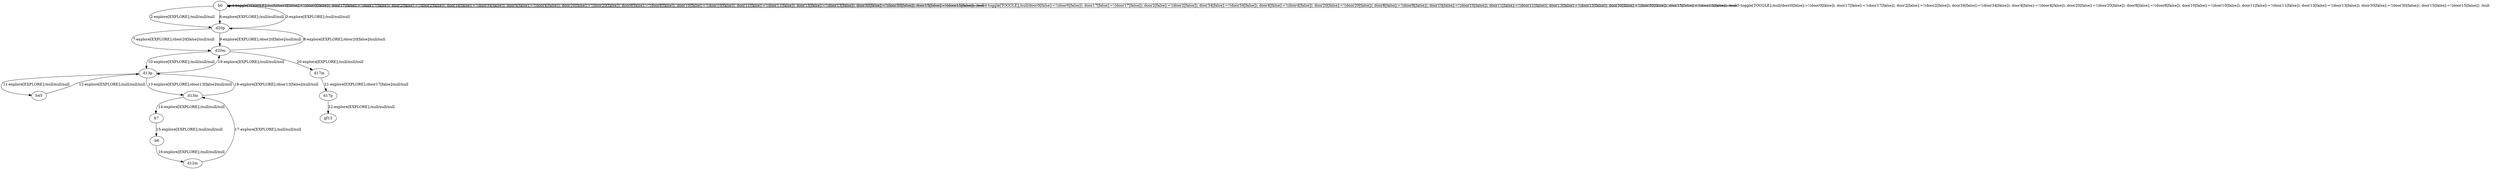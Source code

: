 # Total number of goals covered by this test: 1
# d12m --> d13m

digraph g {
"b0" -> "b0" [label = "1-toggle[TOGGLE];/null/door0[false]:=!(door0[false]); door17[false]:=!(door17[false]); door2[false]:=!(door2[false]); door34[false]:=!(door34[false]); door4[false]:=!(door4[false]); door20[false]:=!(door20[false]); door8[false]:=!(door8[false]); door10[false]:=!(door10[false]); door11[false]:=!(door11[false]); door13[false]:=!(door13[false]); door30[false]:=!(door30[false]); door15[false]:=!(door15[false]); /null"];
"b0" -> "d20p" [label = "2-explore[EXPLORE];/null/null/null"];
"d20p" -> "b0" [label = "3-explore[EXPLORE];/null/null/null"];
"b0" -> "b0" [label = "4-toggle[TOGGLE];/null/door0[false]:=!(door0[false]); door17[false]:=!(door17[false]); door2[false]:=!(door2[false]); door34[false]:=!(door34[false]); door4[false]:=!(door4[false]); door20[false]:=!(door20[false]); door8[false]:=!(door8[false]); door10[false]:=!(door10[false]); door11[false]:=!(door11[false]); door13[false]:=!(door13[false]); door30[false]:=!(door30[false]); door15[false]:=!(door15[false]); /null"];
"b0" -> "b0" [label = "5-toggle[TOGGLE];/null/door0[false]:=!(door0[false]); door17[false]:=!(door17[false]); door2[false]:=!(door2[false]); door34[false]:=!(door34[false]); door4[false]:=!(door4[false]); door20[false]:=!(door20[false]); door8[false]:=!(door8[false]); door10[false]:=!(door10[false]); door11[false]:=!(door11[false]); door13[false]:=!(door13[false]); door30[false]:=!(door30[false]); door15[false]:=!(door15[false]); /null"];
"b0" -> "d20p" [label = "6-explore[EXPLORE];/null/null/null"];
"d20p" -> "d20m" [label = "7-explore[EXPLORE];/door20[false]/null/null"];
"d20m" -> "d20p" [label = "8-explore[EXPLORE];/door20[false]/null/null"];
"d20p" -> "d20m" [label = "9-explore[EXPLORE];/door20[false]/null/null"];
"d20m" -> "d13p" [label = "10-explore[EXPLORE];/null/null/null"];
"d13p" -> "b45" [label = "11-explore[EXPLORE];/null/null/null"];
"b45" -> "d13p" [label = "12-explore[EXPLORE];/null/null/null"];
"d13p" -> "d13m" [label = "13-explore[EXPLORE];/door13[false]/null/null"];
"d13m" -> "b7" [label = "14-explore[EXPLORE];/null/null/null"];
"b7" -> "b6" [label = "15-explore[EXPLORE];/null/null/null"];
"b6" -> "d12m" [label = "16-explore[EXPLORE];/null/null/null"];
"d12m" -> "d13m" [label = "17-explore[EXPLORE];/null/null/null"];
"d13m" -> "d13p" [label = "18-explore[EXPLORE];/door13[false]/null/null"];
"d13p" -> "d20m" [label = "19-explore[EXPLORE];/null/null/null"];
"d20m" -> "d17m" [label = "20-explore[EXPLORE];/null/null/null"];
"d17m" -> "d17p" [label = "21-explore[EXPLORE];/door17[false]/null/null"];
"d17p" -> "gf13" [label = "22-explore[EXPLORE];/null/null/null"];
}